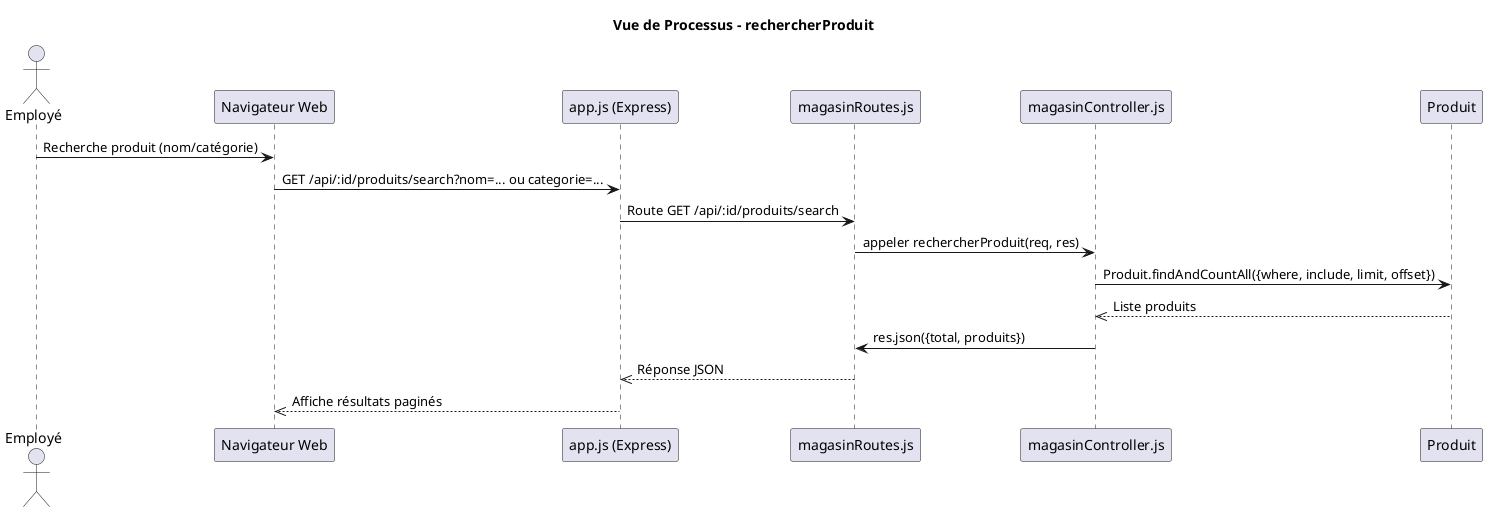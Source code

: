 @startuml
title Vue de Processus – rechercherProduit

actor "Employé" as user
participant "Navigateur Web" as browser
participant "app.js (Express)" as app
participant "magasinRoutes.js" as route
participant "magasinController.js" as ctrl
participant "Produit" as produit

user -> browser : Recherche produit (nom/catégorie)
browser -> app : GET /api/:id/produits/search?nom=... ou categorie=...
app -> route : Route GET /api/:id/produits/search
route -> ctrl : appeler rechercherProduit(req, res)
ctrl -> produit : Produit.findAndCountAll({where, include, limit, offset})
produit -->> ctrl : Liste produits
ctrl -> route : res.json({total, produits})
route -->> app : Réponse JSON
app -->> browser : Affiche résultats paginés
@enduml 